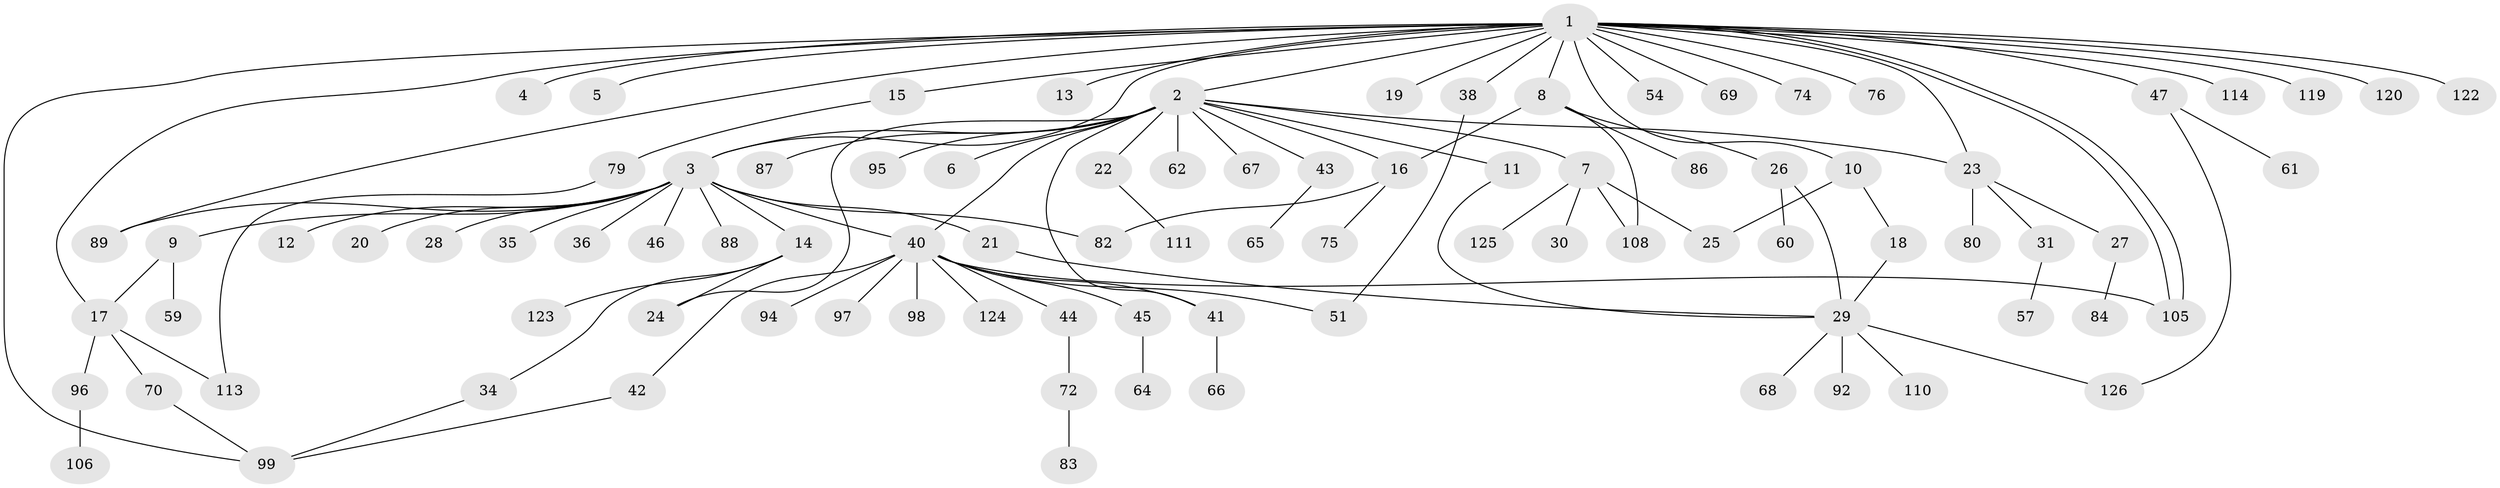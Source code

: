 // original degree distribution, {26: 0.007936507936507936, 17: 0.007936507936507936, 14: 0.007936507936507936, 1: 0.5317460317460317, 2: 0.1984126984126984, 6: 0.015873015873015872, 3: 0.15873015873015872, 4: 0.031746031746031744, 5: 0.023809523809523808, 7: 0.007936507936507936, 12: 0.007936507936507936}
// Generated by graph-tools (version 1.1) at 2025/11/02/27/25 16:11:10]
// undirected, 91 vertices, 112 edges
graph export_dot {
graph [start="1"]
  node [color=gray90,style=filled];
  1 [super="+52"];
  2 [super="+78"];
  3 [super="+73"];
  4;
  5 [super="+53"];
  6;
  7 [super="+77"];
  8 [super="+85"];
  9 [super="+37"];
  10 [super="+63"];
  11;
  12;
  13;
  14;
  15;
  16 [super="+109"];
  17 [super="+32"];
  18 [super="+93"];
  19;
  20;
  21 [super="+33"];
  22;
  23 [super="+81"];
  24 [super="+50"];
  25 [super="+71"];
  26 [super="+107"];
  27 [super="+48"];
  28;
  29 [super="+39"];
  30 [super="+91"];
  31;
  34 [super="+112"];
  35 [super="+103"];
  36 [super="+118"];
  38 [super="+100"];
  40 [super="+49"];
  41;
  42 [super="+101"];
  43 [super="+55"];
  44;
  45 [super="+115"];
  46;
  47 [super="+56"];
  51 [super="+58"];
  54;
  57 [super="+104"];
  59;
  60;
  61;
  62;
  64;
  65;
  66;
  67;
  68;
  69;
  70;
  72 [super="+90"];
  74;
  75;
  76;
  79 [super="+117"];
  80;
  82;
  83;
  84;
  86;
  87;
  88;
  89;
  92;
  94;
  95;
  96 [super="+116"];
  97;
  98;
  99 [super="+102"];
  105;
  106;
  108;
  110;
  111;
  113 [super="+121"];
  114;
  119;
  120;
  122;
  123;
  124;
  125;
  126;
  1 -- 2;
  1 -- 3;
  1 -- 4;
  1 -- 5 [weight=2];
  1 -- 8;
  1 -- 10;
  1 -- 13;
  1 -- 15;
  1 -- 17;
  1 -- 19;
  1 -- 23;
  1 -- 38;
  1 -- 47;
  1 -- 54;
  1 -- 69;
  1 -- 74;
  1 -- 76;
  1 -- 89;
  1 -- 105;
  1 -- 105;
  1 -- 114;
  1 -- 119;
  1 -- 120;
  1 -- 122;
  1 -- 99;
  2 -- 6;
  2 -- 7;
  2 -- 11;
  2 -- 16;
  2 -- 22;
  2 -- 23;
  2 -- 24;
  2 -- 40;
  2 -- 41;
  2 -- 43;
  2 -- 62;
  2 -- 67;
  2 -- 87;
  2 -- 95;
  2 -- 3;
  3 -- 9;
  3 -- 12;
  3 -- 14;
  3 -- 20;
  3 -- 21;
  3 -- 28;
  3 -- 35;
  3 -- 36;
  3 -- 46;
  3 -- 88;
  3 -- 89;
  3 -- 82;
  3 -- 40;
  7 -- 25;
  7 -- 30;
  7 -- 108;
  7 -- 125;
  8 -- 26;
  8 -- 16;
  8 -- 108;
  8 -- 86;
  9 -- 17;
  9 -- 59;
  10 -- 18;
  10 -- 25;
  11 -- 29;
  14 -- 34;
  14 -- 123;
  14 -- 24;
  15 -- 79;
  16 -- 75;
  16 -- 82;
  17 -- 96;
  17 -- 113;
  17 -- 70;
  18 -- 29;
  21 -- 29;
  22 -- 111;
  23 -- 27;
  23 -- 31;
  23 -- 80;
  26 -- 60;
  26 -- 29;
  27 -- 84;
  29 -- 110;
  29 -- 68;
  29 -- 92;
  29 -- 126;
  31 -- 57;
  34 -- 99;
  38 -- 51;
  40 -- 41;
  40 -- 42;
  40 -- 44;
  40 -- 45;
  40 -- 51;
  40 -- 94;
  40 -- 97;
  40 -- 98;
  40 -- 105;
  40 -- 124;
  41 -- 66;
  42 -- 99;
  43 -- 65;
  44 -- 72;
  45 -- 64;
  47 -- 61;
  47 -- 126;
  70 -- 99;
  72 -- 83;
  79 -- 113;
  96 -- 106;
}
